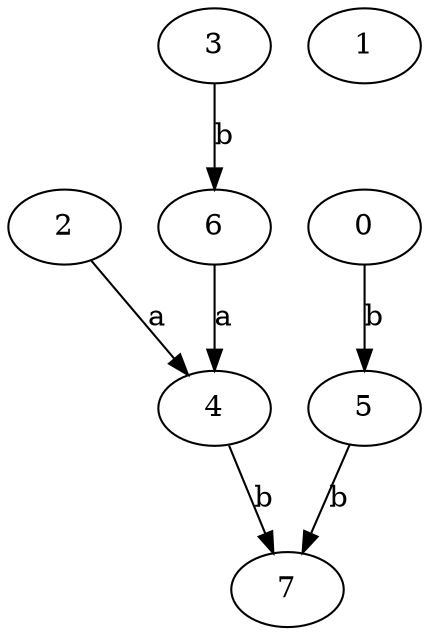 strict digraph  {
2;
3;
4;
5;
6;
0;
1;
7;
2 -> 4  [label=a];
3 -> 6  [label=b];
4 -> 7  [label=b];
5 -> 7  [label=b];
6 -> 4  [label=a];
0 -> 5  [label=b];
}
